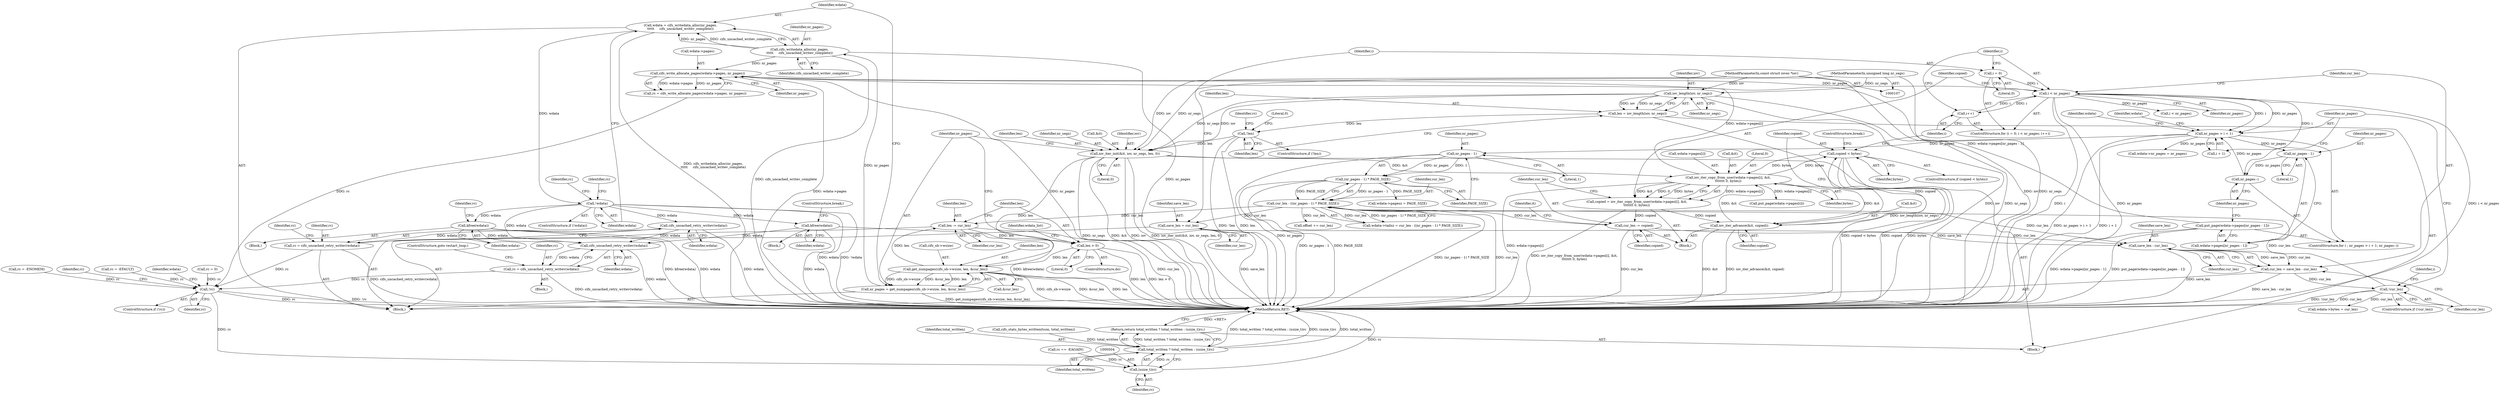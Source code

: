 digraph "0_linux_5d81de8e8667da7135d3a32a964087c0faf5483f@API" {
"1000233" [label="(Call,wdata = cifs_writedata_alloc(nr_pages,\n\t\t\t\t\t     cifs_uncached_writev_complete))"];
"1000235" [label="(Call,cifs_writedata_alloc(nr_pages,\n\t\t\t\t\t     cifs_uncached_writev_complete))"];
"1000224" [label="(Call,nr_pages = get_numpages(cifs_sb->wsize, len, &cur_len))"];
"1000226" [label="(Call,get_numpages(cifs_sb->wsize, len, &cur_len))"];
"1000214" [label="(Call,iov_iter_init(&it, iov, nr_segs, len, 0))"];
"1000135" [label="(Call,iov_length(iov, nr_segs))"];
"1000109" [label="(MethodParameterIn,const struct iovec *iov)"];
"1000110" [label="(MethodParameterIn,unsigned long nr_segs)"];
"1000139" [label="(Call,!len)"];
"1000133" [label="(Call,len = iov_length(iov, nr_segs))"];
"1000420" [label="(Call,len > 0)"];
"1000417" [label="(Call,len -= cur_len)"];
"1000386" [label="(Call,cur_len - ((nr_pages - 1) * PAGE_SIZE))"];
"1000303" [label="(Call,!cur_len)"];
"1000297" [label="(Call,cur_len = save_len - cur_len)"];
"1000299" [label="(Call,save_len - cur_len)"];
"1000260" [label="(Call,save_len = cur_len)"];
"1000285" [label="(Call,cur_len -= copied)"];
"1000273" [label="(Call,copied = iov_iter_copy_from_user(wdata->pages[i], &it,\n\t\t\t\t\t\t\t 0, bytes))"];
"1000275" [label="(Call,iov_iter_copy_from_user(wdata->pages[i], &it,\n\t\t\t\t\t\t\t 0, bytes))"];
"1000288" [label="(Call,iov_iter_advance(&it, copied))"];
"1000293" [label="(Call,copied < bytes)"];
"1000388" [label="(Call,(nr_pages - 1) * PAGE_SIZE)"];
"1000389" [label="(Call,nr_pages - 1)"];
"1000329" [label="(Call,nr_pages > i + 1)"];
"1000267" [label="(Call,i < nr_pages)"];
"1000264" [label="(Call,i = 0)"];
"1000270" [label="(Call,i++)"];
"1000249" [label="(Call,cifs_write_allocate_pages(wdata->pages, nr_pages))"];
"1000336" [label="(Call,put_page(wdata->pages[nr_pages - 1]))"];
"1000334" [label="(Call,nr_pages--)"];
"1000341" [label="(Call,nr_pages - 1)"];
"1000239" [label="(Call,!wdata)"];
"1000257" [label="(Call,kfree(wdata))"];
"1000474" [label="(Call,cifs_uncached_retry_writev(wdata))"];
"1000472" [label="(Call,rc = cifs_uncached_retry_writev(wdata))"];
"1000434" [label="(Call,!rc)"];
"1000503" [label="(Call,(ssize_t)rc)"];
"1000500" [label="(Call,total_written ? total_written : (ssize_t)rc)"];
"1000499" [label="(Return,return total_written ? total_written : (ssize_t)rc;)"];
"1000321" [label="(Call,kfree(wdata))"];
"1000395" [label="(Call,cifs_uncached_retry_writev(wdata))"];
"1000393" [label="(Call,rc = cifs_uncached_retry_writev(wdata))"];
"1000303" [label="(Call,!cur_len)"];
"1000503" [label="(Call,(ssize_t)rc)"];
"1000219" [label="(Identifier,len)"];
"1000305" [label="(Block,)"];
"1000420" [label="(Call,len > 0)"];
"1000261" [label="(Identifier,save_len)"];
"1000267" [label="(Call,i < nr_pages)"];
"1000433" [label="(ControlStructure,if (!rc))"];
"1000389" [label="(Call,nr_pages - 1)"];
"1000336" [label="(Call,put_page(wdata->pages[nr_pages - 1]))"];
"1000222" [label="(Block,)"];
"1000324" [label="(Identifier,rc)"];
"1000281" [label="(Call,&it)"];
"1000315" [label="(Call,put_page(wdata->pages[i]))"];
"1000231" [label="(Call,&cur_len)"];
"1000417" [label="(Call,len -= cur_len)"];
"1000135" [label="(Call,iov_length(iov, nr_segs))"];
"1000480" [label="(Identifier,wdata)"];
"1000214" [label="(Call,iov_iter_init(&it, iov, nr_segs, len, 0))"];
"1000398" [label="(Identifier,rc)"];
"1000270" [label="(Call,i++)"];
"1000220" [label="(Literal,0)"];
"1000265" [label="(Identifier,i)"];
"1000328" [label="(ControlStructure,for ( ; nr_pages > i + 1; nr_pages--))"];
"1000386" [label="(Call,cur_len - ((nr_pages - 1) * PAGE_SIZE))"];
"1000308" [label="(Identifier,i)"];
"1000335" [label="(Identifier,nr_pages)"];
"1000349" [label="(Call,wdata->nr_pages = nr_pages)"];
"1000322" [label="(Identifier,wdata)"];
"1000140" [label="(Identifier,len)"];
"1000506" [label="(MethodReturn,RET)"];
"1000339" [label="(Identifier,wdata)"];
"1000243" [label="(Identifier,rc)"];
"1000292" [label="(ControlStructure,if (copied < bytes))"];
"1000236" [label="(Identifier,nr_pages)"];
"1000342" [label="(Identifier,nr_pages)"];
"1000268" [label="(Identifier,i)"];
"1000473" [label="(Identifier,rc)"];
"1000377" [label="(Call,wdata->pagesz = PAGE_SIZE)"];
"1000341" [label="(Call,nr_pages - 1)"];
"1000300" [label="(Identifier,save_len)"];
"1000419" [label="(Identifier,cur_len)"];
"1000346" [label="(Identifier,wdata)"];
"1000427" [label="(Identifier,wdata_list)"];
"1000390" [label="(Identifier,nr_pages)"];
"1000337" [label="(Call,wdata->pages[nr_pages - 1])"];
"1000421" [label="(Identifier,len)"];
"1000272" [label="(Block,)"];
"1000258" [label="(Identifier,wdata)"];
"1000224" [label="(Call,nr_pages = get_numpages(cifs_sb->wsize, len, &cur_len))"];
"1000334" [label="(Call,nr_pages--)"];
"1000144" [label="(Identifier,rc)"];
"1000260" [label="(Call,save_len = cur_len)"];
"1000297" [label="(Call,cur_len = save_len - cur_len)"];
"1000435" [label="(Identifier,rc)"];
"1000218" [label="(Identifier,nr_segs)"];
"1000330" [label="(Identifier,nr_pages)"];
"1000296" [label="(ControlStructure,break;)"];
"1000393" [label="(Call,rc = cifs_uncached_retry_writev(wdata))"];
"1000285" [label="(Call,cur_len -= copied)"];
"1000226" [label="(Call,get_numpages(cifs_sb->wsize, len, &cur_len))"];
"1000505" [label="(Identifier,rc)"];
"1000215" [label="(Call,&it)"];
"1000372" [label="(Call,wdata->bytes = cur_len)"];
"1000289" [label="(Call,&it)"];
"1000137" [label="(Identifier,nr_segs)"];
"1000283" [label="(Literal,0)"];
"1000471" [label="(Block,)"];
"1000225" [label="(Identifier,nr_pages)"];
"1000422" [label="(Literal,0)"];
"1000253" [label="(Identifier,nr_pages)"];
"1000257" [label="(Call,kfree(wdata))"];
"1000242" [label="(Call,rc = -ENOMEM)"];
"1000388" [label="(Call,(nr_pages - 1) * PAGE_SIZE)"];
"1000295" [label="(Identifier,bytes)"];
"1000262" [label="(Identifier,cur_len)"];
"1000248" [label="(Identifier,rc)"];
"1000343" [label="(Literal,1)"];
"1000396" [label="(Identifier,wdata)"];
"1000217" [label="(Identifier,iov)"];
"1000288" [label="(Call,iov_iter_advance(&it, copied))"];
"1000302" [label="(ControlStructure,if (!cur_len))"];
"1000274" [label="(Identifier,copied)"];
"1000238" [label="(ControlStructure,if (!wdata))"];
"1000304" [label="(Identifier,cur_len)"];
"1000438" [label="(Identifier,rc)"];
"1000230" [label="(Identifier,len)"];
"1000476" [label="(ControlStructure,goto restart_loop;)"];
"1000276" [label="(Call,wdata->pages[i])"];
"1000227" [label="(Call,cifs_sb->wsize)"];
"1000134" [label="(Identifier,len)"];
"1000502" [label="(Identifier,total_written)"];
"1000392" [label="(Identifier,PAGE_SIZE)"];
"1000323" [label="(Call,rc = -EFAULT)"];
"1000290" [label="(Identifier,it)"];
"1000249" [label="(Call,cifs_write_allocate_pages(wdata->pages, nr_pages))"];
"1000310" [label="(Call,i < nr_pages)"];
"1000250" [label="(Call,wdata->pages)"];
"1000293" [label="(Call,copied < bytes)"];
"1000247" [label="(Call,rc = cifs_write_allocate_pages(wdata->pages, nr_pages))"];
"1000110" [label="(MethodParameterIn,unsigned long nr_segs)"];
"1000395" [label="(Call,cifs_uncached_retry_writev(wdata))"];
"1000501" [label="(Identifier,total_written)"];
"1000271" [label="(Identifier,i)"];
"1000391" [label="(Literal,1)"];
"1000269" [label="(Identifier,nr_pages)"];
"1000467" [label="(Call,rc == -EAGAIN)"];
"1000294" [label="(Identifier,copied)"];
"1000428" [label="(Call,rc = 0)"];
"1000233" [label="(Call,wdata = cifs_writedata_alloc(nr_pages,\n\t\t\t\t\t     cifs_uncached_writev_complete))"];
"1000434" [label="(Call,!rc)"];
"1000235" [label="(Call,cifs_writedata_alloc(nr_pages,\n\t\t\t\t\t     cifs_uncached_writev_complete))"];
"1000321" [label="(Call,kfree(wdata))"];
"1000109" [label="(MethodParameterIn,const struct iovec *iov)"];
"1000286" [label="(Identifier,cur_len)"];
"1000139" [label="(Call,!len)"];
"1000387" [label="(Identifier,cur_len)"];
"1000331" [label="(Call,i + 1)"];
"1000418" [label="(Identifier,len)"];
"1000284" [label="(Identifier,bytes)"];
"1000112" [label="(Block,)"];
"1000475" [label="(Identifier,wdata)"];
"1000263" [label="(ControlStructure,for (i = 0; i < nr_pages; i++))"];
"1000472" [label="(Call,rc = cifs_uncached_retry_writev(wdata))"];
"1000298" [label="(Identifier,cur_len)"];
"1000136" [label="(Identifier,iov)"];
"1000299" [label="(Call,save_len - cur_len)"];
"1000275" [label="(Call,iov_iter_copy_from_user(wdata->pages[i], &it,\n\t\t\t\t\t\t\t 0, bytes))"];
"1000273" [label="(Call,copied = iov_iter_copy_from_user(wdata->pages[i], &it,\n\t\t\t\t\t\t\t 0, bytes))"];
"1000266" [label="(Literal,0)"];
"1000394" [label="(Identifier,rc)"];
"1000291" [label="(Identifier,copied)"];
"1000474" [label="(Call,cifs_uncached_retry_writev(wdata))"];
"1000133" [label="(Call,len = iov_length(iov, nr_segs))"];
"1000221" [label="(ControlStructure,do)"];
"1000142" [label="(Literal,0)"];
"1000382" [label="(Call,wdata->tailsz = cur_len - ((nr_pages - 1) * PAGE_SIZE))"];
"1000500" [label="(Call,total_written ? total_written : (ssize_t)rc)"];
"1000301" [label="(Identifier,cur_len)"];
"1000414" [label="(Call,offset += cur_len)"];
"1000234" [label="(Identifier,wdata)"];
"1000287" [label="(Identifier,copied)"];
"1000237" [label="(Identifier,cifs_uncached_writev_complete)"];
"1000329" [label="(Call,nr_pages > i + 1)"];
"1000138" [label="(ControlStructure,if (!len))"];
"1000264" [label="(Call,i = 0)"];
"1000499" [label="(Return,return total_written ? total_written : (ssize_t)rc;)"];
"1000256" [label="(Block,)"];
"1000259" [label="(ControlStructure,break;)"];
"1000496" [label="(Call,cifs_stats_bytes_written(tcon, total_written))"];
"1000240" [label="(Identifier,wdata)"];
"1000239" [label="(Call,!wdata)"];
"1000233" -> "1000222"  [label="AST: "];
"1000233" -> "1000235"  [label="CFG: "];
"1000234" -> "1000233"  [label="AST: "];
"1000235" -> "1000233"  [label="AST: "];
"1000240" -> "1000233"  [label="CFG: "];
"1000233" -> "1000506"  [label="DDG: cifs_writedata_alloc(nr_pages,\n\t\t\t\t\t     cifs_uncached_writev_complete)"];
"1000235" -> "1000233"  [label="DDG: nr_pages"];
"1000235" -> "1000233"  [label="DDG: cifs_uncached_writev_complete"];
"1000233" -> "1000239"  [label="DDG: wdata"];
"1000235" -> "1000237"  [label="CFG: "];
"1000236" -> "1000235"  [label="AST: "];
"1000237" -> "1000235"  [label="AST: "];
"1000235" -> "1000506"  [label="DDG: cifs_uncached_writev_complete"];
"1000235" -> "1000506"  [label="DDG: nr_pages"];
"1000224" -> "1000235"  [label="DDG: nr_pages"];
"1000235" -> "1000249"  [label="DDG: nr_pages"];
"1000224" -> "1000222"  [label="AST: "];
"1000224" -> "1000226"  [label="CFG: "];
"1000225" -> "1000224"  [label="AST: "];
"1000226" -> "1000224"  [label="AST: "];
"1000234" -> "1000224"  [label="CFG: "];
"1000224" -> "1000506"  [label="DDG: get_numpages(cifs_sb->wsize, len, &cur_len)"];
"1000226" -> "1000224"  [label="DDG: cifs_sb->wsize"];
"1000226" -> "1000224"  [label="DDG: len"];
"1000226" -> "1000224"  [label="DDG: &cur_len"];
"1000226" -> "1000231"  [label="CFG: "];
"1000227" -> "1000226"  [label="AST: "];
"1000230" -> "1000226"  [label="AST: "];
"1000231" -> "1000226"  [label="AST: "];
"1000226" -> "1000506"  [label="DDG: cifs_sb->wsize"];
"1000226" -> "1000506"  [label="DDG: &cur_len"];
"1000226" -> "1000506"  [label="DDG: len"];
"1000214" -> "1000226"  [label="DDG: len"];
"1000420" -> "1000226"  [label="DDG: len"];
"1000226" -> "1000417"  [label="DDG: len"];
"1000214" -> "1000112"  [label="AST: "];
"1000214" -> "1000220"  [label="CFG: "];
"1000215" -> "1000214"  [label="AST: "];
"1000217" -> "1000214"  [label="AST: "];
"1000218" -> "1000214"  [label="AST: "];
"1000219" -> "1000214"  [label="AST: "];
"1000220" -> "1000214"  [label="AST: "];
"1000225" -> "1000214"  [label="CFG: "];
"1000214" -> "1000506"  [label="DDG: iov"];
"1000214" -> "1000506"  [label="DDG: iov_iter_init(&it, iov, nr_segs, len, 0)"];
"1000214" -> "1000506"  [label="DDG: nr_segs"];
"1000214" -> "1000506"  [label="DDG: &it"];
"1000135" -> "1000214"  [label="DDG: iov"];
"1000135" -> "1000214"  [label="DDG: nr_segs"];
"1000109" -> "1000214"  [label="DDG: iov"];
"1000110" -> "1000214"  [label="DDG: nr_segs"];
"1000139" -> "1000214"  [label="DDG: len"];
"1000214" -> "1000275"  [label="DDG: &it"];
"1000135" -> "1000133"  [label="AST: "];
"1000135" -> "1000137"  [label="CFG: "];
"1000136" -> "1000135"  [label="AST: "];
"1000137" -> "1000135"  [label="AST: "];
"1000133" -> "1000135"  [label="CFG: "];
"1000135" -> "1000506"  [label="DDG: iov"];
"1000135" -> "1000506"  [label="DDG: nr_segs"];
"1000135" -> "1000133"  [label="DDG: iov"];
"1000135" -> "1000133"  [label="DDG: nr_segs"];
"1000109" -> "1000135"  [label="DDG: iov"];
"1000110" -> "1000135"  [label="DDG: nr_segs"];
"1000109" -> "1000107"  [label="AST: "];
"1000109" -> "1000506"  [label="DDG: iov"];
"1000110" -> "1000107"  [label="AST: "];
"1000110" -> "1000506"  [label="DDG: nr_segs"];
"1000139" -> "1000138"  [label="AST: "];
"1000139" -> "1000140"  [label="CFG: "];
"1000140" -> "1000139"  [label="AST: "];
"1000142" -> "1000139"  [label="CFG: "];
"1000144" -> "1000139"  [label="CFG: "];
"1000139" -> "1000506"  [label="DDG: !len"];
"1000139" -> "1000506"  [label="DDG: len"];
"1000133" -> "1000139"  [label="DDG: len"];
"1000133" -> "1000112"  [label="AST: "];
"1000134" -> "1000133"  [label="AST: "];
"1000140" -> "1000133"  [label="CFG: "];
"1000133" -> "1000506"  [label="DDG: iov_length(iov, nr_segs)"];
"1000420" -> "1000221"  [label="AST: "];
"1000420" -> "1000422"  [label="CFG: "];
"1000421" -> "1000420"  [label="AST: "];
"1000422" -> "1000420"  [label="AST: "];
"1000225" -> "1000420"  [label="CFG: "];
"1000427" -> "1000420"  [label="CFG: "];
"1000420" -> "1000506"  [label="DDG: len > 0"];
"1000420" -> "1000506"  [label="DDG: len"];
"1000417" -> "1000420"  [label="DDG: len"];
"1000417" -> "1000222"  [label="AST: "];
"1000417" -> "1000419"  [label="CFG: "];
"1000418" -> "1000417"  [label="AST: "];
"1000419" -> "1000417"  [label="AST: "];
"1000421" -> "1000417"  [label="CFG: "];
"1000417" -> "1000506"  [label="DDG: cur_len"];
"1000386" -> "1000417"  [label="DDG: cur_len"];
"1000386" -> "1000382"  [label="AST: "];
"1000386" -> "1000388"  [label="CFG: "];
"1000387" -> "1000386"  [label="AST: "];
"1000388" -> "1000386"  [label="AST: "];
"1000382" -> "1000386"  [label="CFG: "];
"1000386" -> "1000506"  [label="DDG: (nr_pages - 1) * PAGE_SIZE"];
"1000386" -> "1000506"  [label="DDG: cur_len"];
"1000386" -> "1000260"  [label="DDG: cur_len"];
"1000386" -> "1000285"  [label="DDG: cur_len"];
"1000386" -> "1000299"  [label="DDG: cur_len"];
"1000386" -> "1000382"  [label="DDG: cur_len"];
"1000386" -> "1000382"  [label="DDG: (nr_pages - 1) * PAGE_SIZE"];
"1000303" -> "1000386"  [label="DDG: cur_len"];
"1000388" -> "1000386"  [label="DDG: nr_pages - 1"];
"1000388" -> "1000386"  [label="DDG: PAGE_SIZE"];
"1000386" -> "1000414"  [label="DDG: cur_len"];
"1000303" -> "1000302"  [label="AST: "];
"1000303" -> "1000304"  [label="CFG: "];
"1000304" -> "1000303"  [label="AST: "];
"1000308" -> "1000303"  [label="CFG: "];
"1000330" -> "1000303"  [label="CFG: "];
"1000303" -> "1000506"  [label="DDG: cur_len"];
"1000303" -> "1000506"  [label="DDG: !cur_len"];
"1000297" -> "1000303"  [label="DDG: cur_len"];
"1000303" -> "1000372"  [label="DDG: cur_len"];
"1000297" -> "1000222"  [label="AST: "];
"1000297" -> "1000299"  [label="CFG: "];
"1000298" -> "1000297"  [label="AST: "];
"1000299" -> "1000297"  [label="AST: "];
"1000304" -> "1000297"  [label="CFG: "];
"1000297" -> "1000506"  [label="DDG: save_len - cur_len"];
"1000299" -> "1000297"  [label="DDG: save_len"];
"1000299" -> "1000297"  [label="DDG: cur_len"];
"1000299" -> "1000301"  [label="CFG: "];
"1000300" -> "1000299"  [label="AST: "];
"1000301" -> "1000299"  [label="AST: "];
"1000299" -> "1000506"  [label="DDG: save_len"];
"1000260" -> "1000299"  [label="DDG: save_len"];
"1000285" -> "1000299"  [label="DDG: cur_len"];
"1000260" -> "1000222"  [label="AST: "];
"1000260" -> "1000262"  [label="CFG: "];
"1000261" -> "1000260"  [label="AST: "];
"1000262" -> "1000260"  [label="AST: "];
"1000265" -> "1000260"  [label="CFG: "];
"1000260" -> "1000506"  [label="DDG: save_len"];
"1000285" -> "1000272"  [label="AST: "];
"1000285" -> "1000287"  [label="CFG: "];
"1000286" -> "1000285"  [label="AST: "];
"1000287" -> "1000285"  [label="AST: "];
"1000290" -> "1000285"  [label="CFG: "];
"1000285" -> "1000506"  [label="DDG: cur_len"];
"1000273" -> "1000285"  [label="DDG: copied"];
"1000273" -> "1000272"  [label="AST: "];
"1000273" -> "1000275"  [label="CFG: "];
"1000274" -> "1000273"  [label="AST: "];
"1000275" -> "1000273"  [label="AST: "];
"1000286" -> "1000273"  [label="CFG: "];
"1000273" -> "1000506"  [label="DDG: iov_iter_copy_from_user(wdata->pages[i], &it,\n\t\t\t\t\t\t\t 0, bytes)"];
"1000275" -> "1000273"  [label="DDG: wdata->pages[i]"];
"1000275" -> "1000273"  [label="DDG: &it"];
"1000275" -> "1000273"  [label="DDG: 0"];
"1000275" -> "1000273"  [label="DDG: bytes"];
"1000273" -> "1000288"  [label="DDG: copied"];
"1000275" -> "1000284"  [label="CFG: "];
"1000276" -> "1000275"  [label="AST: "];
"1000281" -> "1000275"  [label="AST: "];
"1000283" -> "1000275"  [label="AST: "];
"1000284" -> "1000275"  [label="AST: "];
"1000275" -> "1000506"  [label="DDG: wdata->pages[i]"];
"1000275" -> "1000249"  [label="DDG: wdata->pages[i]"];
"1000288" -> "1000275"  [label="DDG: &it"];
"1000293" -> "1000275"  [label="DDG: bytes"];
"1000275" -> "1000288"  [label="DDG: &it"];
"1000275" -> "1000293"  [label="DDG: bytes"];
"1000275" -> "1000315"  [label="DDG: wdata->pages[i]"];
"1000288" -> "1000272"  [label="AST: "];
"1000288" -> "1000291"  [label="CFG: "];
"1000289" -> "1000288"  [label="AST: "];
"1000291" -> "1000288"  [label="AST: "];
"1000294" -> "1000288"  [label="CFG: "];
"1000288" -> "1000506"  [label="DDG: &it"];
"1000288" -> "1000506"  [label="DDG: iov_iter_advance(&it, copied)"];
"1000288" -> "1000293"  [label="DDG: copied"];
"1000293" -> "1000292"  [label="AST: "];
"1000293" -> "1000295"  [label="CFG: "];
"1000294" -> "1000293"  [label="AST: "];
"1000295" -> "1000293"  [label="AST: "];
"1000296" -> "1000293"  [label="CFG: "];
"1000271" -> "1000293"  [label="CFG: "];
"1000293" -> "1000506"  [label="DDG: copied < bytes"];
"1000293" -> "1000506"  [label="DDG: copied"];
"1000293" -> "1000506"  [label="DDG: bytes"];
"1000388" -> "1000392"  [label="CFG: "];
"1000389" -> "1000388"  [label="AST: "];
"1000392" -> "1000388"  [label="AST: "];
"1000388" -> "1000506"  [label="DDG: nr_pages - 1"];
"1000388" -> "1000506"  [label="DDG: PAGE_SIZE"];
"1000388" -> "1000377"  [label="DDG: PAGE_SIZE"];
"1000389" -> "1000388"  [label="DDG: nr_pages"];
"1000389" -> "1000388"  [label="DDG: 1"];
"1000389" -> "1000391"  [label="CFG: "];
"1000390" -> "1000389"  [label="AST: "];
"1000391" -> "1000389"  [label="AST: "];
"1000392" -> "1000389"  [label="CFG: "];
"1000389" -> "1000506"  [label="DDG: nr_pages"];
"1000329" -> "1000389"  [label="DDG: nr_pages"];
"1000329" -> "1000328"  [label="AST: "];
"1000329" -> "1000331"  [label="CFG: "];
"1000330" -> "1000329"  [label="AST: "];
"1000331" -> "1000329"  [label="AST: "];
"1000339" -> "1000329"  [label="CFG: "];
"1000346" -> "1000329"  [label="CFG: "];
"1000329" -> "1000506"  [label="DDG: i + 1"];
"1000329" -> "1000506"  [label="DDG: nr_pages > i + 1"];
"1000267" -> "1000329"  [label="DDG: nr_pages"];
"1000267" -> "1000329"  [label="DDG: i"];
"1000334" -> "1000329"  [label="DDG: nr_pages"];
"1000329" -> "1000341"  [label="DDG: nr_pages"];
"1000329" -> "1000349"  [label="DDG: nr_pages"];
"1000267" -> "1000263"  [label="AST: "];
"1000267" -> "1000269"  [label="CFG: "];
"1000268" -> "1000267"  [label="AST: "];
"1000269" -> "1000267"  [label="AST: "];
"1000274" -> "1000267"  [label="CFG: "];
"1000298" -> "1000267"  [label="CFG: "];
"1000267" -> "1000506"  [label="DDG: nr_pages"];
"1000267" -> "1000506"  [label="DDG: i < nr_pages"];
"1000267" -> "1000506"  [label="DDG: i"];
"1000264" -> "1000267"  [label="DDG: i"];
"1000270" -> "1000267"  [label="DDG: i"];
"1000249" -> "1000267"  [label="DDG: nr_pages"];
"1000267" -> "1000270"  [label="DDG: i"];
"1000267" -> "1000310"  [label="DDG: nr_pages"];
"1000267" -> "1000331"  [label="DDG: i"];
"1000264" -> "1000263"  [label="AST: "];
"1000264" -> "1000266"  [label="CFG: "];
"1000265" -> "1000264"  [label="AST: "];
"1000266" -> "1000264"  [label="AST: "];
"1000268" -> "1000264"  [label="CFG: "];
"1000270" -> "1000263"  [label="AST: "];
"1000270" -> "1000271"  [label="CFG: "];
"1000271" -> "1000270"  [label="AST: "];
"1000268" -> "1000270"  [label="CFG: "];
"1000249" -> "1000247"  [label="AST: "];
"1000249" -> "1000253"  [label="CFG: "];
"1000250" -> "1000249"  [label="AST: "];
"1000253" -> "1000249"  [label="AST: "];
"1000247" -> "1000249"  [label="CFG: "];
"1000249" -> "1000506"  [label="DDG: nr_pages"];
"1000249" -> "1000506"  [label="DDG: wdata->pages"];
"1000249" -> "1000247"  [label="DDG: wdata->pages"];
"1000249" -> "1000247"  [label="DDG: nr_pages"];
"1000336" -> "1000249"  [label="DDG: wdata->pages[nr_pages - 1]"];
"1000336" -> "1000328"  [label="AST: "];
"1000336" -> "1000337"  [label="CFG: "];
"1000337" -> "1000336"  [label="AST: "];
"1000335" -> "1000336"  [label="CFG: "];
"1000336" -> "1000506"  [label="DDG: put_page(wdata->pages[nr_pages - 1])"];
"1000336" -> "1000506"  [label="DDG: wdata->pages[nr_pages - 1]"];
"1000334" -> "1000328"  [label="AST: "];
"1000334" -> "1000335"  [label="CFG: "];
"1000335" -> "1000334"  [label="AST: "];
"1000330" -> "1000334"  [label="CFG: "];
"1000341" -> "1000334"  [label="DDG: nr_pages"];
"1000341" -> "1000337"  [label="AST: "];
"1000341" -> "1000343"  [label="CFG: "];
"1000342" -> "1000341"  [label="AST: "];
"1000343" -> "1000341"  [label="AST: "];
"1000337" -> "1000341"  [label="CFG: "];
"1000239" -> "1000238"  [label="AST: "];
"1000239" -> "1000240"  [label="CFG: "];
"1000240" -> "1000239"  [label="AST: "];
"1000243" -> "1000239"  [label="CFG: "];
"1000248" -> "1000239"  [label="CFG: "];
"1000239" -> "1000506"  [label="DDG: !wdata"];
"1000239" -> "1000506"  [label="DDG: wdata"];
"1000239" -> "1000257"  [label="DDG: wdata"];
"1000239" -> "1000321"  [label="DDG: wdata"];
"1000239" -> "1000395"  [label="DDG: wdata"];
"1000239" -> "1000474"  [label="DDG: wdata"];
"1000257" -> "1000256"  [label="AST: "];
"1000257" -> "1000258"  [label="CFG: "];
"1000258" -> "1000257"  [label="AST: "];
"1000259" -> "1000257"  [label="CFG: "];
"1000257" -> "1000506"  [label="DDG: wdata"];
"1000257" -> "1000506"  [label="DDG: kfree(wdata)"];
"1000257" -> "1000474"  [label="DDG: wdata"];
"1000474" -> "1000472"  [label="AST: "];
"1000474" -> "1000475"  [label="CFG: "];
"1000475" -> "1000474"  [label="AST: "];
"1000472" -> "1000474"  [label="CFG: "];
"1000474" -> "1000506"  [label="DDG: wdata"];
"1000474" -> "1000472"  [label="DDG: wdata"];
"1000395" -> "1000474"  [label="DDG: wdata"];
"1000321" -> "1000474"  [label="DDG: wdata"];
"1000472" -> "1000471"  [label="AST: "];
"1000473" -> "1000472"  [label="AST: "];
"1000476" -> "1000472"  [label="CFG: "];
"1000472" -> "1000506"  [label="DDG: cifs_uncached_retry_writev(wdata)"];
"1000472" -> "1000434"  [label="DDG: rc"];
"1000434" -> "1000433"  [label="AST: "];
"1000434" -> "1000435"  [label="CFG: "];
"1000435" -> "1000434"  [label="AST: "];
"1000438" -> "1000434"  [label="CFG: "];
"1000480" -> "1000434"  [label="CFG: "];
"1000434" -> "1000506"  [label="DDG: !rc"];
"1000434" -> "1000506"  [label="DDG: rc"];
"1000247" -> "1000434"  [label="DDG: rc"];
"1000393" -> "1000434"  [label="DDG: rc"];
"1000428" -> "1000434"  [label="DDG: rc"];
"1000242" -> "1000434"  [label="DDG: rc"];
"1000323" -> "1000434"  [label="DDG: rc"];
"1000434" -> "1000503"  [label="DDG: rc"];
"1000503" -> "1000500"  [label="AST: "];
"1000503" -> "1000505"  [label="CFG: "];
"1000504" -> "1000503"  [label="AST: "];
"1000505" -> "1000503"  [label="AST: "];
"1000500" -> "1000503"  [label="CFG: "];
"1000503" -> "1000506"  [label="DDG: rc"];
"1000503" -> "1000500"  [label="DDG: rc"];
"1000467" -> "1000503"  [label="DDG: rc"];
"1000500" -> "1000499"  [label="AST: "];
"1000500" -> "1000502"  [label="CFG: "];
"1000501" -> "1000500"  [label="AST: "];
"1000502" -> "1000500"  [label="AST: "];
"1000499" -> "1000500"  [label="CFG: "];
"1000500" -> "1000506"  [label="DDG: (ssize_t)rc"];
"1000500" -> "1000506"  [label="DDG: total_written"];
"1000500" -> "1000506"  [label="DDG: total_written ? total_written : (ssize_t)rc"];
"1000500" -> "1000499"  [label="DDG: total_written ? total_written : (ssize_t)rc"];
"1000496" -> "1000500"  [label="DDG: total_written"];
"1000499" -> "1000112"  [label="AST: "];
"1000506" -> "1000499"  [label="CFG: "];
"1000499" -> "1000506"  [label="DDG: <RET>"];
"1000321" -> "1000305"  [label="AST: "];
"1000321" -> "1000322"  [label="CFG: "];
"1000322" -> "1000321"  [label="AST: "];
"1000324" -> "1000321"  [label="CFG: "];
"1000321" -> "1000506"  [label="DDG: wdata"];
"1000321" -> "1000506"  [label="DDG: kfree(wdata)"];
"1000395" -> "1000393"  [label="AST: "];
"1000395" -> "1000396"  [label="CFG: "];
"1000396" -> "1000395"  [label="AST: "];
"1000393" -> "1000395"  [label="CFG: "];
"1000395" -> "1000506"  [label="DDG: wdata"];
"1000395" -> "1000393"  [label="DDG: wdata"];
"1000393" -> "1000222"  [label="AST: "];
"1000394" -> "1000393"  [label="AST: "];
"1000398" -> "1000393"  [label="CFG: "];
"1000393" -> "1000506"  [label="DDG: cifs_uncached_retry_writev(wdata)"];
}
